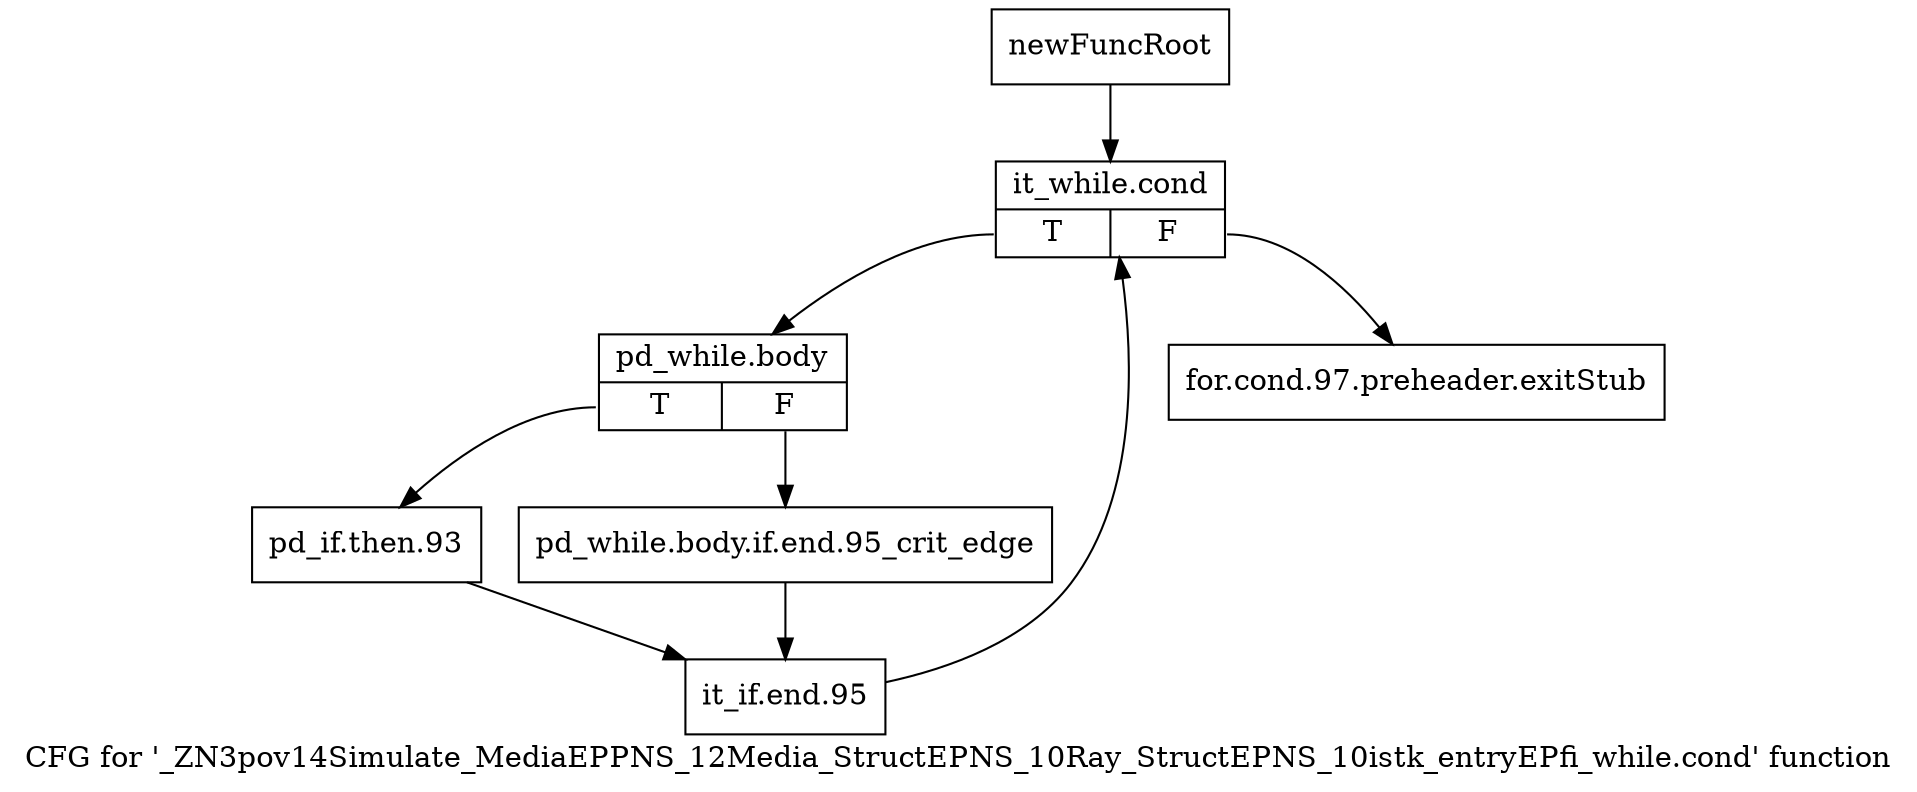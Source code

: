 digraph "CFG for '_ZN3pov14Simulate_MediaEPPNS_12Media_StructEPNS_10Ray_StructEPNS_10istk_entryEPfi_while.cond' function" {
	label="CFG for '_ZN3pov14Simulate_MediaEPPNS_12Media_StructEPNS_10Ray_StructEPNS_10istk_entryEPfi_while.cond' function";

	Node0x266af50 [shape=record,label="{newFuncRoot}"];
	Node0x266af50 -> Node0x266aff0;
	Node0x266afa0 [shape=record,label="{for.cond.97.preheader.exitStub}"];
	Node0x266aff0 [shape=record,label="{it_while.cond|{<s0>T|<s1>F}}"];
	Node0x266aff0:s0 -> Node0x266b040;
	Node0x266aff0:s1 -> Node0x266afa0;
	Node0x266b040 [shape=record,label="{pd_while.body|{<s0>T|<s1>F}}"];
	Node0x266b040:s0 -> Node0x266b0e0;
	Node0x266b040:s1 -> Node0x266b090;
	Node0x266b090 [shape=record,label="{pd_while.body.if.end.95_crit_edge}"];
	Node0x266b090 -> Node0x266b130;
	Node0x266b0e0 [shape=record,label="{pd_if.then.93}"];
	Node0x266b0e0 -> Node0x266b130;
	Node0x266b130 [shape=record,label="{it_if.end.95}"];
	Node0x266b130 -> Node0x266aff0;
}
